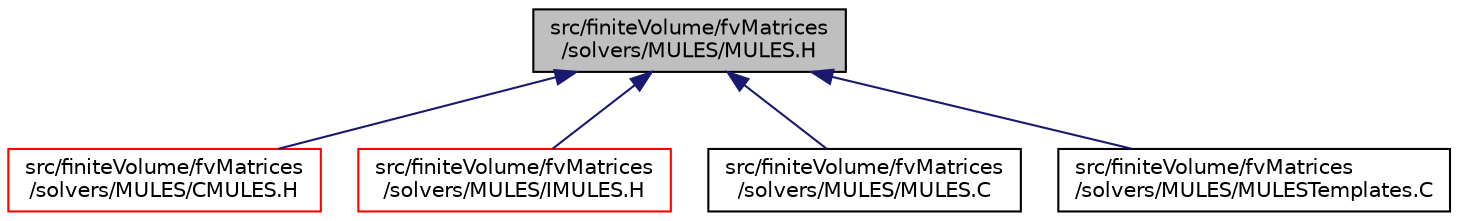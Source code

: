 digraph "src/finiteVolume/fvMatrices/solvers/MULES/MULES.H"
{
  bgcolor="transparent";
  edge [fontname="Helvetica",fontsize="10",labelfontname="Helvetica",labelfontsize="10"];
  node [fontname="Helvetica",fontsize="10",shape=record];
  Node145 [label="src/finiteVolume/fvMatrices\l/solvers/MULES/MULES.H",height=0.2,width=0.4,color="black", fillcolor="grey75", style="filled", fontcolor="black"];
  Node145 -> Node146 [dir="back",color="midnightblue",fontsize="10",style="solid",fontname="Helvetica"];
  Node146 [label="src/finiteVolume/fvMatrices\l/solvers/MULES/CMULES.H",height=0.2,width=0.4,color="red",URL="$a03488.html",tooltip="CMULES: Multidimensional universal limiter for explicit corrected implicit solution. "];
  Node145 -> Node149 [dir="back",color="midnightblue",fontsize="10",style="solid",fontname="Helvetica"];
  Node149 [label="src/finiteVolume/fvMatrices\l/solvers/MULES/IMULES.H",height=0.2,width=0.4,color="red",URL="$a03497.html",tooltip="IMULES: Multidimensional universal limiter for implicit solution. "];
  Node145 -> Node152 [dir="back",color="midnightblue",fontsize="10",style="solid",fontname="Helvetica"];
  Node152 [label="src/finiteVolume/fvMatrices\l/solvers/MULES/MULES.C",height=0.2,width=0.4,color="black",URL="$a03503.html"];
  Node145 -> Node153 [dir="back",color="midnightblue",fontsize="10",style="solid",fontname="Helvetica"];
  Node153 [label="src/finiteVolume/fvMatrices\l/solvers/MULES/MULESTemplates.C",height=0.2,width=0.4,color="black",URL="$a03509.html"];
}
